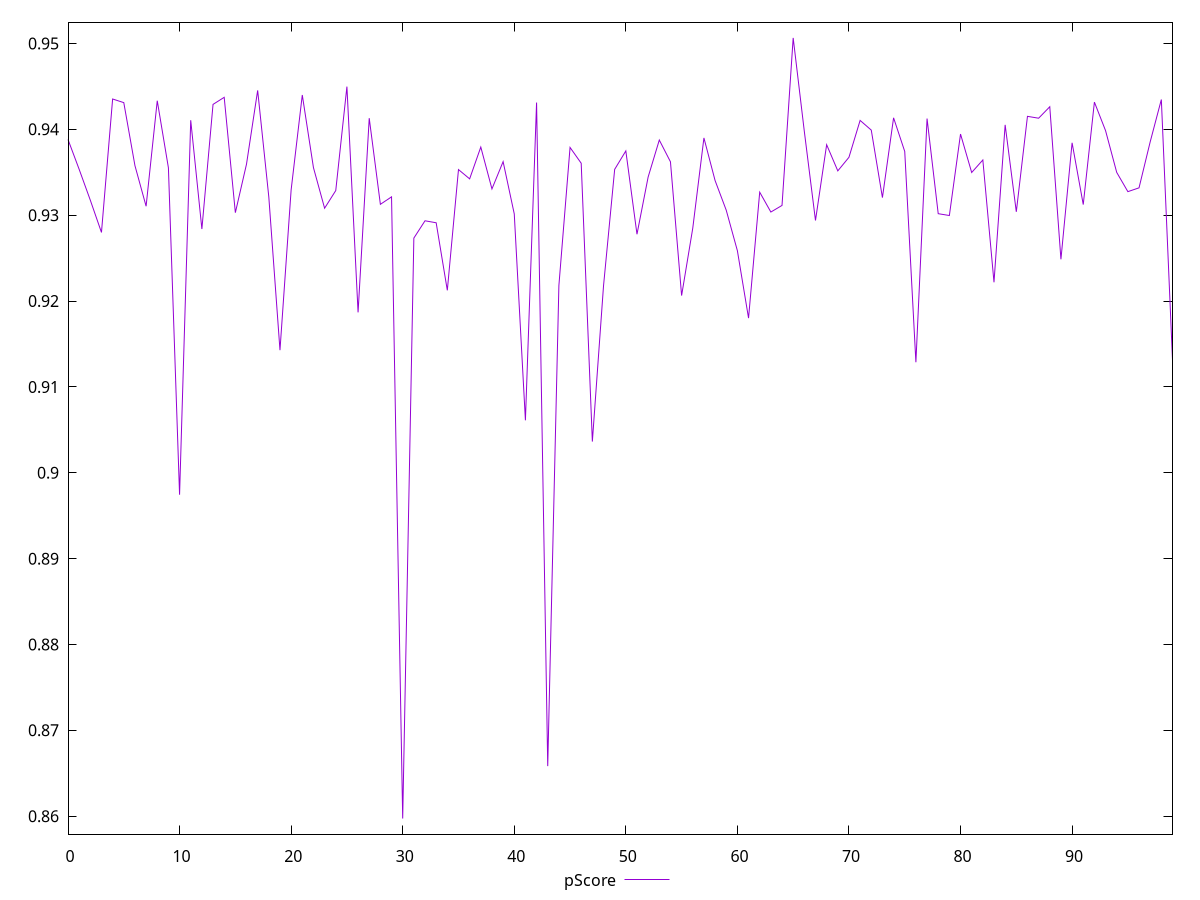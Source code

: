 reset

$pScore <<EOF
0 0.9388102278585024
1 0.9353358447628098
2 0.931740583044367
3 0.9279892181489742
4 0.9435265485794437
5 0.9431042721940919
6 0.9357681580083836
7 0.9310385973388959
8 0.9433273441190504
9 0.9355146986155286
10 0.8974397973101461
11 0.9410536477927202
12 0.9283824657204529
13 0.9428981394422492
14 0.9437220362172514
15 0.9302886372875383
16 0.9359411390417522
17 0.9445274788343293
18 0.9321047503253298
19 0.9142736575079418
20 0.9329394348566499
21 0.9439944637543025
22 0.9355364384148773
23 0.930807534012047
24 0.9328640458941282
25 0.9449693374542603
26 0.9186781582399908
27 0.9412950087258036
28 0.9312607225123457
29 0.932132449562775
30 0.8597347878819461
31 0.9273297947177325
32 0.9293441048879842
33 0.9291135109514306
34 0.9212436637306938
35 0.9353080332099302
36 0.9342259801953643
37 0.9379281071341585
38 0.9330546031356419
39 0.9362336602339115
40 0.9301443886438931
41 0.9061093238878792
42 0.9431117518919233
43 0.8658334369522249
44 0.9218008126726167
45 0.9378846481575212
46 0.936045324871154
47 0.9036315070635276
48 0.9217581021865096
49 0.9353340311027066
50 0.9374798636411488
51 0.9277790892611724
52 0.9344412254282257
53 0.938748649201451
54 0.9362156180109881
55 0.9206351124593377
56 0.9284853621925093
57 0.9389942293595528
58 0.9340317913405725
59 0.9305755696479501
60 0.9258540788643461
61 0.9180111552129004
62 0.9326751301374347
63 0.9303632063469769
64 0.931132676598284
65 0.9506412147781509
66 0.9397445721355776
67 0.9293828232040062
68 0.9382016902896323
69 0.9351561998513552
70 0.936739257161732
71 0.9410332251089156
72 0.9399033802126623
73 0.932044413209614
74 0.9413357801840976
75 0.9374165814319799
76 0.912869406902862
77 0.9412483991765848
78 0.9301711325179978
79 0.9299583232074968
80 0.939444748020241
81 0.9349672808227654
82 0.9364265912169449
83 0.9221835587252903
84 0.9405135625225063
85 0.9303880562838729
86 0.9415074806393695
87 0.9412897658754289
88 0.9426259150343737
89 0.9248581275559683
90 0.9384273442473106
91 0.93123289382482
92 0.9431646739718045
93 0.9398428170519515
94 0.9349793971908743
95 0.9327383282681162
96 0.9331807142475872
97 0.9385329363106704
98 0.9434651522053821
99 0.9131253853381855
EOF

set key outside below
set xrange [0:99]
set yrange [0.8579166593440221:0.952459343316075]
set trange [0.8579166593440221:0.952459343316075]
set terminal svg size 640, 500 enhanced background rgb 'white'
set output "reprap/bootup-time/samples/pages+cached+noexternal/pScore/values.svg"

plot $pScore title "pScore" with line

reset
